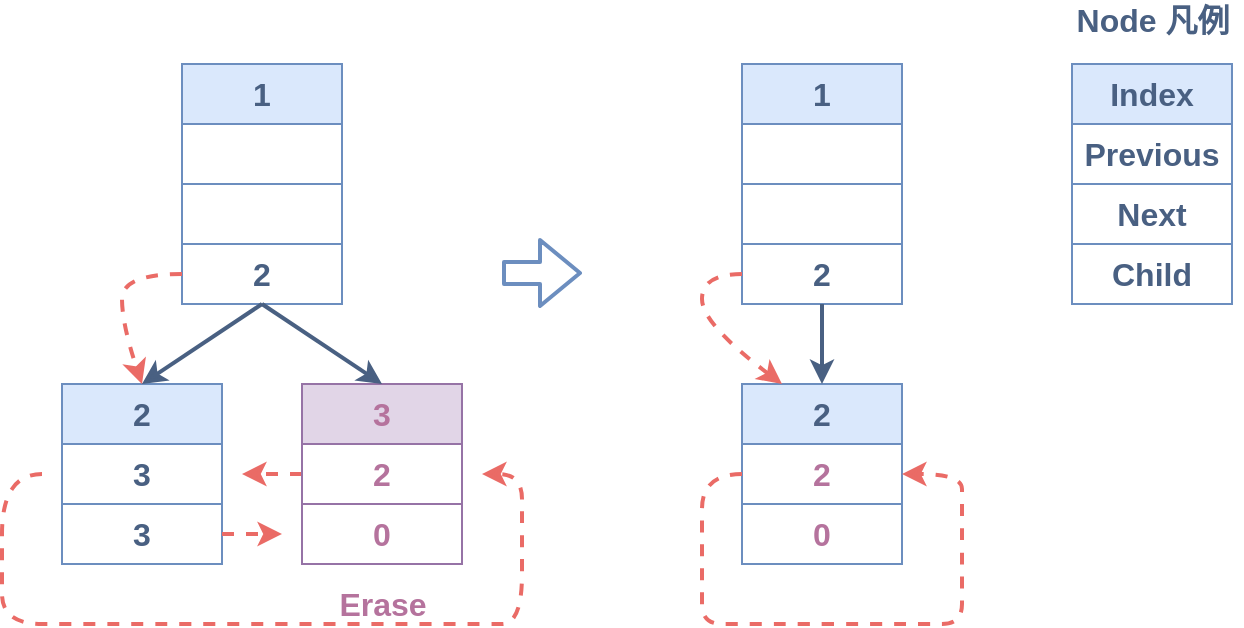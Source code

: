 <mxfile version="12.6.5" type="device"><diagram id="uMkU0hV-Th2yiUNmq93H" name="Page-1"><mxGraphModel dx="1086" dy="966" grid="1" gridSize="10" guides="1" tooltips="1" connect="1" arrows="1" fold="1" page="1" pageScale="1" pageWidth="827" pageHeight="1169" math="0" shadow="0"><root><mxCell id="0"/><mxCell id="1" parent="0"/><mxCell id="IqR-9AkSd190H659cbV4-1" value="&lt;b&gt;&lt;font style=&quot;font-size: 16px&quot; color=&quot;#496082&quot;&gt;2&lt;/font&gt;&lt;/b&gt;" style="rounded=0;whiteSpace=wrap;html=1;fillColor=#dae8fc;strokeColor=#6c8ebf;" parent="1" vertex="1"><mxGeometry x="440" y="240" width="80" height="30" as="geometry"/></mxCell><mxCell id="IqR-9AkSd190H659cbV4-2" value="&lt;b&gt;&lt;font style=&quot;font-size: 16px&quot; color=&quot;#b5739d&quot;&gt;2&lt;/font&gt;&lt;/b&gt;" style="rounded=0;whiteSpace=wrap;html=1;fillColor=none;strokeColor=#6c8ebf;" parent="1" vertex="1"><mxGeometry x="440" y="270" width="80" height="30" as="geometry"/></mxCell><mxCell id="IqR-9AkSd190H659cbV4-3" value="&lt;font size=&quot;1&quot; color=&quot;#b5739d&quot;&gt;&lt;b style=&quot;font-size: 16px&quot;&gt;0&lt;/b&gt;&lt;/font&gt;" style="rounded=0;whiteSpace=wrap;html=1;fillColor=none;strokeColor=#6c8ebf;" parent="1" vertex="1"><mxGeometry x="440" y="300" width="80" height="30" as="geometry"/></mxCell><mxCell id="IqR-9AkSd190H659cbV4-4" value="&lt;b&gt;&lt;font style=&quot;font-size: 16px&quot; color=&quot;#496082&quot;&gt;Index&lt;/font&gt;&lt;/b&gt;" style="rounded=0;whiteSpace=wrap;html=1;fillColor=#dae8fc;strokeColor=#6c8ebf;" parent="1" vertex="1"><mxGeometry x="605" y="80" width="80" height="30" as="geometry"/></mxCell><mxCell id="IqR-9AkSd190H659cbV4-5" value="&lt;b&gt;&lt;font style=&quot;font-size: 16px&quot; color=&quot;#496082&quot;&gt;Previous&lt;/font&gt;&lt;/b&gt;" style="rounded=0;whiteSpace=wrap;html=1;fillColor=none;strokeColor=#6c8ebf;" parent="1" vertex="1"><mxGeometry x="605" y="110" width="80" height="30" as="geometry"/></mxCell><mxCell id="IqR-9AkSd190H659cbV4-6" value="&lt;font color=&quot;#496082&quot; size=&quot;1&quot;&gt;&lt;b style=&quot;font-size: 16px&quot;&gt;Next&lt;/b&gt;&lt;/font&gt;" style="rounded=0;whiteSpace=wrap;html=1;fillColor=none;strokeColor=#6c8ebf;" parent="1" vertex="1"><mxGeometry x="605" y="140" width="80" height="30" as="geometry"/></mxCell><mxCell id="IqR-9AkSd190H659cbV4-7" value="&lt;b&gt;&lt;font color=&quot;#496082&quot; style=&quot;font-size: 16px&quot;&gt;Node 凡例&lt;/font&gt;&lt;/b&gt;" style="text;html=1;align=center;verticalAlign=middle;resizable=0;points=[];autosize=1;" parent="1" vertex="1"><mxGeometry x="600" y="48" width="90" height="20" as="geometry"/></mxCell><mxCell id="IqR-9AkSd190H659cbV4-8" value="&lt;b&gt;&lt;font style=&quot;font-size: 16px&quot; color=&quot;#496082&quot;&gt;1&lt;/font&gt;&lt;/b&gt;" style="rounded=0;whiteSpace=wrap;html=1;fillColor=#dae8fc;strokeColor=#6c8ebf;" parent="1" vertex="1"><mxGeometry x="440" y="80" width="80" height="30" as="geometry"/></mxCell><mxCell id="IqR-9AkSd190H659cbV4-9" value="" style="rounded=0;whiteSpace=wrap;html=1;fillColor=none;strokeColor=#6c8ebf;" parent="1" vertex="1"><mxGeometry x="440" y="110" width="80" height="30" as="geometry"/></mxCell><mxCell id="IqR-9AkSd190H659cbV4-10" value="&lt;font color=&quot;#496082&quot; size=&quot;1&quot;&gt;&lt;b style=&quot;font-size: 16px&quot;&gt;2&lt;/b&gt;&lt;/font&gt;" style="rounded=0;whiteSpace=wrap;html=1;fillColor=none;strokeColor=#6c8ebf;" parent="1" vertex="1"><mxGeometry x="440" y="170" width="80" height="30" as="geometry"/></mxCell><mxCell id="IqR-9AkSd190H659cbV4-14" value="" style="endArrow=classic;html=1;exitX=0.5;exitY=1;exitDx=0;exitDy=0;entryX=0.5;entryY=0;entryDx=0;entryDy=0;strokeColor=#496082;strokeWidth=2;" parent="1" source="IqR-9AkSd190H659cbV4-10" target="IqR-9AkSd190H659cbV4-1" edge="1"><mxGeometry width="50" height="50" relative="1" as="geometry"><mxPoint x="360" y="440" as="sourcePoint"/><mxPoint x="410" y="390" as="targetPoint"/></mxGeometry></mxCell><mxCell id="IqR-9AkSd190H659cbV4-17" value="&lt;font color=&quot;#496082&quot; size=&quot;1&quot;&gt;&lt;b style=&quot;font-size: 16px&quot;&gt;Child&lt;/b&gt;&lt;/font&gt;" style="rounded=0;whiteSpace=wrap;html=1;fillColor=none;strokeColor=#6c8ebf;" parent="1" vertex="1"><mxGeometry x="605" y="170" width="80" height="30" as="geometry"/></mxCell><mxCell id="IqR-9AkSd190H659cbV4-18" value="" style="rounded=0;whiteSpace=wrap;html=1;fillColor=none;strokeColor=#6c8ebf;" parent="1" vertex="1"><mxGeometry x="440" y="140" width="80" height="30" as="geometry"/></mxCell><mxCell id="IqR-9AkSd190H659cbV4-21" value="" style="curved=1;endArrow=classic;html=1;dashed=1;strokeColor=#EA6B66;strokeWidth=2;exitX=0;exitY=0.5;exitDx=0;exitDy=0;entryX=1;entryY=0.5;entryDx=0;entryDy=0;" parent="1" source="IqR-9AkSd190H659cbV4-2" target="IqR-9AkSd190H659cbV4-2" edge="1"><mxGeometry width="50" height="50" relative="1" as="geometry"><mxPoint x="380" y="400" as="sourcePoint"/><mxPoint x="580" y="285" as="targetPoint"/><Array as="points"><mxPoint x="420" y="285"/><mxPoint x="420" y="320"/><mxPoint x="420" y="340"/><mxPoint x="420" y="360"/><mxPoint x="440" y="360"/><mxPoint x="530" y="360"/><mxPoint x="550" y="360"/><mxPoint x="550" y="340"/><mxPoint x="550" y="300"/><mxPoint x="550" y="285"/></Array></mxGeometry></mxCell><mxCell id="IqR-9AkSd190H659cbV4-22" value="" style="curved=1;endArrow=classic;html=1;dashed=1;strokeColor=#EA6B66;strokeWidth=2;exitX=0;exitY=0.5;exitDx=0;exitDy=0;entryX=0.25;entryY=0;entryDx=0;entryDy=0;" parent="1" source="IqR-9AkSd190H659cbV4-10" target="IqR-9AkSd190H659cbV4-1" edge="1"><mxGeometry width="50" height="50" relative="1" as="geometry"><mxPoint x="360" y="430" as="sourcePoint"/><mxPoint x="420" y="230" as="targetPoint"/><Array as="points"><mxPoint x="420" y="185"/><mxPoint x="420" y="210"/></Array></mxGeometry></mxCell><mxCell id="IqR-9AkSd190H659cbV4-27" value="&lt;b&gt;&lt;font style=&quot;font-size: 16px&quot; color=&quot;#496082&quot;&gt;1&lt;/font&gt;&lt;/b&gt;" style="rounded=0;whiteSpace=wrap;html=1;fillColor=#dae8fc;strokeColor=#6c8ebf;" parent="1" vertex="1"><mxGeometry x="160" y="80" width="80" height="30" as="geometry"/></mxCell><mxCell id="IqR-9AkSd190H659cbV4-28" value="" style="rounded=0;whiteSpace=wrap;html=1;fillColor=none;strokeColor=#6c8ebf;" parent="1" vertex="1"><mxGeometry x="160" y="110" width="80" height="30" as="geometry"/></mxCell><mxCell id="IqR-9AkSd190H659cbV4-29" value="&lt;font size=&quot;1&quot; color=&quot;#496082&quot;&gt;&lt;b style=&quot;font-size: 16px&quot;&gt;2&lt;/b&gt;&lt;/font&gt;" style="rounded=0;whiteSpace=wrap;html=1;fillColor=none;strokeColor=#6c8ebf;" parent="1" vertex="1"><mxGeometry x="160" y="170" width="80" height="30" as="geometry"/></mxCell><mxCell id="IqR-9AkSd190H659cbV4-30" value="&lt;b&gt;&lt;font style=&quot;font-size: 16px&quot; color=&quot;#496082&quot;&gt;2&lt;/font&gt;&lt;/b&gt;" style="rounded=0;whiteSpace=wrap;html=1;fillColor=#dae8fc;strokeColor=#6c8ebf;" parent="1" vertex="1"><mxGeometry x="100" y="240" width="80" height="30" as="geometry"/></mxCell><mxCell id="IqR-9AkSd190H659cbV4-31" value="&lt;b&gt;&lt;font style=&quot;font-size: 16px&quot; color=&quot;#496082&quot;&gt;3&lt;/font&gt;&lt;/b&gt;" style="rounded=0;whiteSpace=wrap;html=1;fillColor=none;strokeColor=#6c8ebf;" parent="1" vertex="1"><mxGeometry x="100" y="270" width="80" height="30" as="geometry"/></mxCell><mxCell id="IqR-9AkSd190H659cbV4-32" value="&lt;font size=&quot;1&quot; color=&quot;#496082&quot;&gt;&lt;b style=&quot;font-size: 16px&quot;&gt;3&lt;/b&gt;&lt;/font&gt;" style="rounded=0;whiteSpace=wrap;html=1;fillColor=none;strokeColor=#6c8ebf;" parent="1" vertex="1"><mxGeometry x="100" y="300" width="80" height="30" as="geometry"/></mxCell><mxCell id="IqR-9AkSd190H659cbV4-34" value="" style="endArrow=classic;html=1;strokeColor=#496082;strokeWidth=2;exitX=0.5;exitY=1;exitDx=0;exitDy=0;entryX=0.5;entryY=0;entryDx=0;entryDy=0;" parent="1" source="IqR-9AkSd190H659cbV4-29" target="IqR-9AkSd190H659cbV4-30" edge="1"><mxGeometry width="50" height="50" relative="1" as="geometry"><mxPoint x="80" y="440" as="sourcePoint"/><mxPoint x="130" y="390" as="targetPoint"/></mxGeometry></mxCell><mxCell id="IqR-9AkSd190H659cbV4-35" value="" style="rounded=0;whiteSpace=wrap;html=1;fillColor=none;strokeColor=#6c8ebf;" parent="1" vertex="1"><mxGeometry x="160" y="140" width="80" height="30" as="geometry"/></mxCell><mxCell id="IqR-9AkSd190H659cbV4-37" value="" style="endArrow=classic;html=1;dashed=1;strokeColor=#EA6B66;strokeWidth=2;exitX=0;exitY=0.5;exitDx=0;exitDy=0;" parent="1" source="IqR-9AkSd190H659cbV4-41" edge="1"><mxGeometry width="50" height="50" relative="1" as="geometry"><mxPoint x="210" y="285" as="sourcePoint"/><mxPoint x="190" y="285" as="targetPoint"/></mxGeometry></mxCell><mxCell id="IqR-9AkSd190H659cbV4-38" value="" style="curved=1;endArrow=classic;html=1;dashed=1;strokeColor=#EA6B66;strokeWidth=2;" parent="1" edge="1"><mxGeometry width="50" height="50" relative="1" as="geometry"><mxPoint x="90" y="285" as="sourcePoint"/><mxPoint x="310" y="285" as="targetPoint"/><Array as="points"><mxPoint x="80" y="285"/><mxPoint x="70" y="300"/><mxPoint x="70" y="330"/><mxPoint x="70" y="360"/><mxPoint x="110" y="360"/><mxPoint x="310" y="360"/><mxPoint x="330" y="360"/><mxPoint x="330" y="310"/><mxPoint x="330" y="285"/></Array></mxGeometry></mxCell><mxCell id="IqR-9AkSd190H659cbV4-39" value="" style="curved=1;endArrow=classic;html=1;dashed=1;strokeColor=#EA6B66;strokeWidth=2;exitX=0;exitY=0.5;exitDx=0;exitDy=0;" parent="1" source="IqR-9AkSd190H659cbV4-29" edge="1"><mxGeometry width="50" height="50" relative="1" as="geometry"><mxPoint x="80" y="430" as="sourcePoint"/><mxPoint x="140" y="240" as="targetPoint"/><Array as="points"><mxPoint x="130" y="185"/><mxPoint x="130" y="210"/></Array></mxGeometry></mxCell><mxCell id="IqR-9AkSd190H659cbV4-40" value="&lt;b&gt;&lt;font style=&quot;font-size: 16px&quot; color=&quot;#b5739d&quot;&gt;3&lt;/font&gt;&lt;/b&gt;" style="rounded=0;whiteSpace=wrap;html=1;fillColor=#e1d5e7;strokeColor=#9673a6;" parent="1" vertex="1"><mxGeometry x="220" y="240" width="80" height="30" as="geometry"/></mxCell><mxCell id="IqR-9AkSd190H659cbV4-41" value="&lt;b&gt;&lt;font style=&quot;font-size: 16px&quot; color=&quot;#b5739d&quot;&gt;2&lt;/font&gt;&lt;/b&gt;" style="rounded=0;whiteSpace=wrap;html=1;fillColor=none;strokeColor=#9673a6;" parent="1" vertex="1"><mxGeometry x="220" y="270" width="80" height="30" as="geometry"/></mxCell><mxCell id="IqR-9AkSd190H659cbV4-42" value="&lt;font size=&quot;1&quot; color=&quot;#b5739d&quot;&gt;&lt;b style=&quot;font-size: 16px&quot;&gt;0&lt;/b&gt;&lt;/font&gt;" style="rounded=0;whiteSpace=wrap;html=1;fillColor=none;strokeColor=#9673a6;" parent="1" vertex="1"><mxGeometry x="220" y="300" width="80" height="30" as="geometry"/></mxCell><mxCell id="IqR-9AkSd190H659cbV4-46" value="&lt;b&gt;&lt;font color=&quot;#b5739d&quot; style=&quot;font-size: 16px&quot;&gt;Erase&lt;/font&gt;&lt;/b&gt;" style="text;html=1;align=center;verticalAlign=middle;resizable=0;points=[];autosize=1;" parent="1" vertex="1"><mxGeometry x="230" y="340" width="60" height="20" as="geometry"/></mxCell><mxCell id="IqR-9AkSd190H659cbV4-47" value="" style="shape=flexArrow;endArrow=classic;html=1;strokeColor=#6c8ebf;strokeWidth=2;fillColor=none;" parent="1" edge="1"><mxGeometry width="50" height="50" relative="1" as="geometry"><mxPoint x="320" y="184.5" as="sourcePoint"/><mxPoint x="360" y="184.5" as="targetPoint"/></mxGeometry></mxCell><mxCell id="IqR-9AkSd190H659cbV4-48" value="" style="endArrow=classic;html=1;strokeColor=#EA6B66;strokeWidth=2;dashed=1;exitX=1;exitY=0.5;exitDx=0;exitDy=0;" parent="1" source="IqR-9AkSd190H659cbV4-32" edge="1"><mxGeometry width="50" height="50" relative="1" as="geometry"><mxPoint x="190" y="315" as="sourcePoint"/><mxPoint x="210" y="315" as="targetPoint"/></mxGeometry></mxCell><mxCell id="pIXffUlHbwcebj4Kvf4j-2" value="" style="endArrow=classic;html=1;entryX=0.5;entryY=0;entryDx=0;entryDy=0;strokeColor=#496082;strokeWidth=2;" parent="1" target="IqR-9AkSd190H659cbV4-40" edge="1"><mxGeometry width="50" height="50" relative="1" as="geometry"><mxPoint x="200" y="200" as="sourcePoint"/><mxPoint x="210" y="250" as="targetPoint"/></mxGeometry></mxCell></root></mxGraphModel></diagram></mxfile>